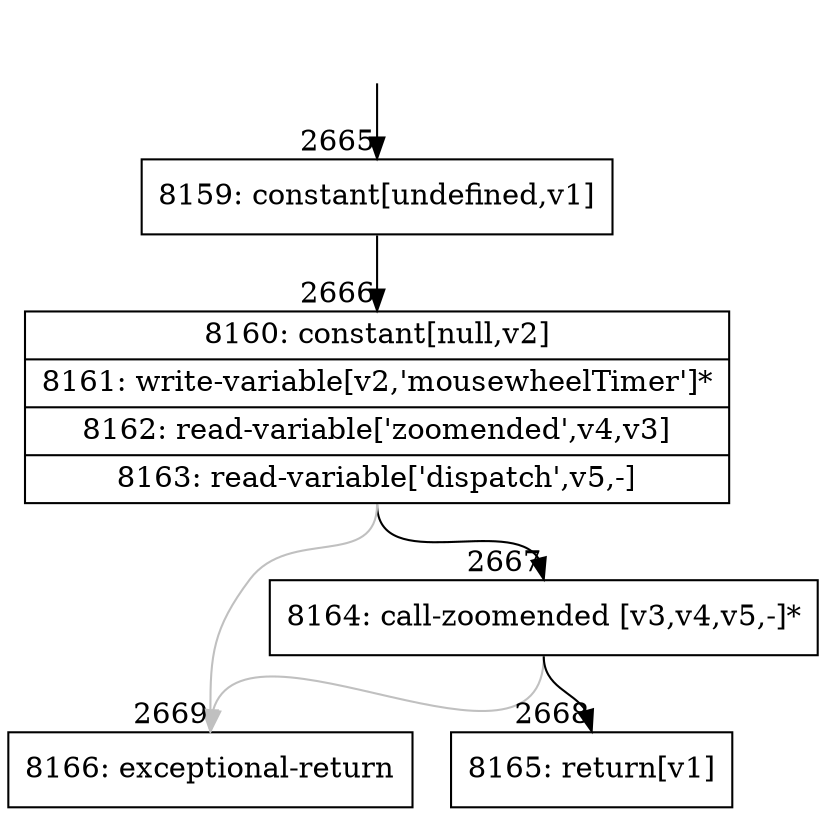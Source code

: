 digraph {
rankdir="TD"
BB_entry257[shape=none,label=""];
BB_entry257 -> BB2665 [tailport=s, headport=n, headlabel="    2665"]
BB2665 [shape=record label="{8159: constant[undefined,v1]}" ] 
BB2665 -> BB2666 [tailport=s, headport=n, headlabel="      2666"]
BB2666 [shape=record label="{8160: constant[null,v2]|8161: write-variable[v2,'mousewheelTimer']*|8162: read-variable['zoomended',v4,v3]|8163: read-variable['dispatch',v5,-]}" ] 
BB2666 -> BB2667 [tailport=s, headport=n, headlabel="      2667"]
BB2666 -> BB2669 [tailport=s, headport=n, color=gray, headlabel="      2669"]
BB2667 [shape=record label="{8164: call-zoomended [v3,v4,v5,-]*}" ] 
BB2667 -> BB2668 [tailport=s, headport=n, headlabel="      2668"]
BB2667 -> BB2669 [tailport=s, headport=n, color=gray]
BB2668 [shape=record label="{8165: return[v1]}" ] 
BB2669 [shape=record label="{8166: exceptional-return}" ] 
//#$~ 1560
}
